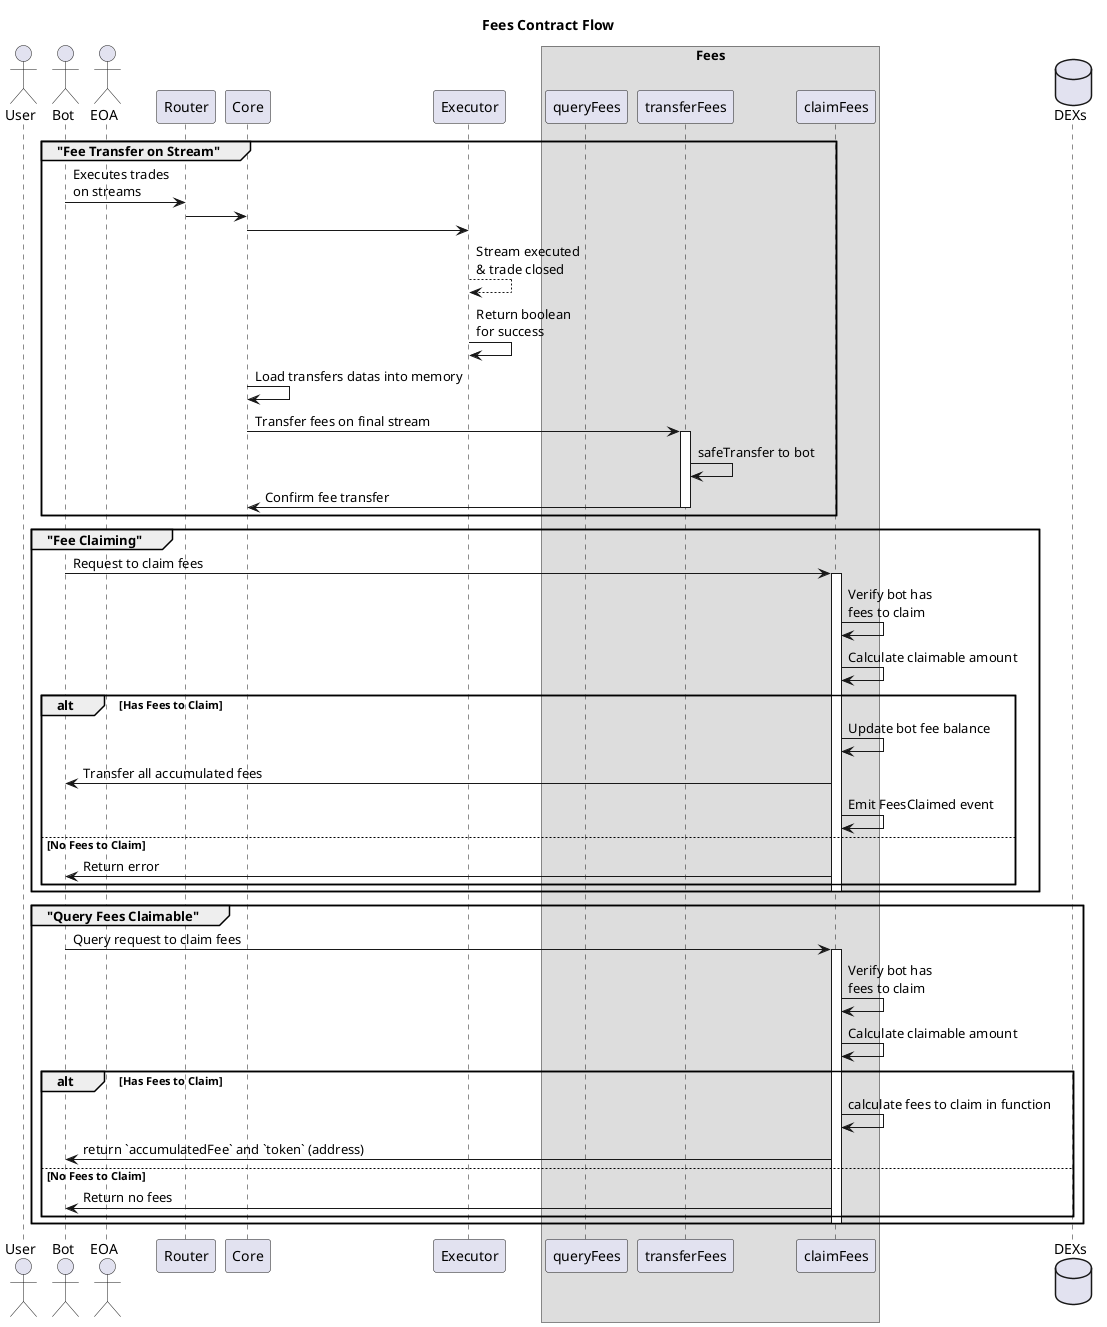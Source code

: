 @startuml Fees
title Fees Contract Flow

actor "User" as U
actor "Bot" as B
actor "EOA" as EOA
participant "Router" as R
participant "Core" as C
participant Executor as E
box Fees
participant "queryFees" as QF
participant "transferFees" as TF
participant "claimFees" as ClF
end box
database "DEXs" as DEX

group "Fee Transfer on Stream"
  B -> R: Executes trades\non streams
  R -> C
  C -> E
  E --> E: Stream executed\n& trade closed
  E -> E: Return boolean\nfor success
  C -> C: Load transfers datas into memory
  C -> TF: Transfer fees on final stream
  activate TF
  TF -> TF: safeTransfer to bot
  TF -> C: Confirm fee transfer
  deactivate TF
end

group "Fee Claiming"
  B -> ClF: Request to claim fees
  activate ClF
  ClF -> ClF: Verify bot has\nfees to claim
  ClF -> ClF: Calculate claimable amount
  alt Has Fees to Claim
    ClF -> ClF: Update bot fee balance
    ClF -> B: Transfer all accumulated fees
    ClF -> ClF: Emit FeesClaimed event
  else No Fees to Claim
    ClF -> B: Return error
  end
  deactivate ClF
end

group "Query Fees Claimable"
  B -> ClF: Query request to claim fees
  activate ClF
  ClF -> ClF: Verify bot has\nfees to claim
  ClF -> ClF: Calculate claimable amount
  
  alt Has Fees to Claim
    ClF -> ClF: calculate fees to claim in function
    ClF -> B: return `accumulatedFee` and `token` (address)
  else No Fees to Claim
    ClF -> B: Return no fees
  end
  deactivate ClF
end

@enduml
